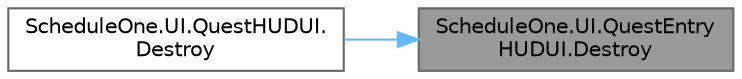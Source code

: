 digraph "ScheduleOne.UI.QuestEntryHUDUI.Destroy"
{
 // LATEX_PDF_SIZE
  bgcolor="transparent";
  edge [fontname=Helvetica,fontsize=10,labelfontname=Helvetica,labelfontsize=10];
  node [fontname=Helvetica,fontsize=10,shape=box,height=0.2,width=0.4];
  rankdir="RL";
  Node1 [id="Node000001",label="ScheduleOne.UI.QuestEntry\lHUDUI.Destroy",height=0.2,width=0.4,color="gray40", fillcolor="grey60", style="filled", fontcolor="black",tooltip=" "];
  Node1 -> Node2 [id="edge1_Node000001_Node000002",dir="back",color="steelblue1",style="solid",tooltip=" "];
  Node2 [id="Node000002",label="ScheduleOne.UI.QuestHUDUI.\lDestroy",height=0.2,width=0.4,color="grey40", fillcolor="white", style="filled",URL="$class_schedule_one_1_1_u_i_1_1_quest_h_u_d_u_i.html#aed964211b900630f4e0a1613bc8f57c8",tooltip=" "];
}
